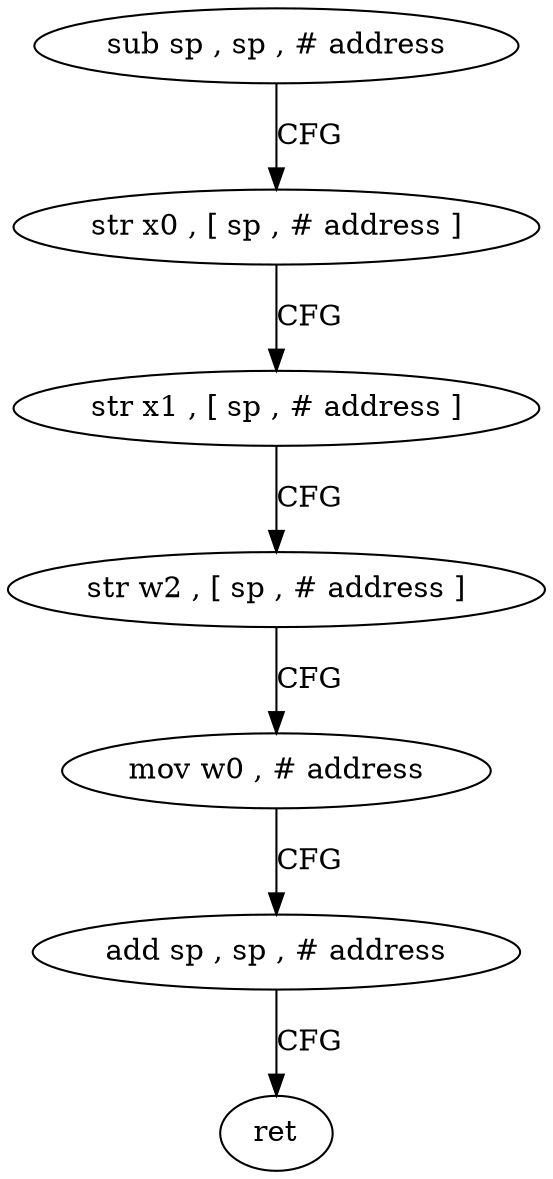 digraph "func" {
"96404" [label = "sub sp , sp , # address" ]
"96408" [label = "str x0 , [ sp , # address ]" ]
"96412" [label = "str x1 , [ sp , # address ]" ]
"96416" [label = "str w2 , [ sp , # address ]" ]
"96420" [label = "mov w0 , # address" ]
"96424" [label = "add sp , sp , # address" ]
"96428" [label = "ret" ]
"96404" -> "96408" [ label = "CFG" ]
"96408" -> "96412" [ label = "CFG" ]
"96412" -> "96416" [ label = "CFG" ]
"96416" -> "96420" [ label = "CFG" ]
"96420" -> "96424" [ label = "CFG" ]
"96424" -> "96428" [ label = "CFG" ]
}
